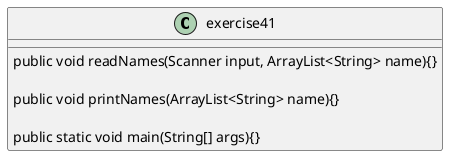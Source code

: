 @startuml

class exercise41 {

    public void readNames(Scanner input, ArrayList<String> name){}

    public void printNames(ArrayList<String> name){}

    public static void main(String[] args){}
}
@enduml